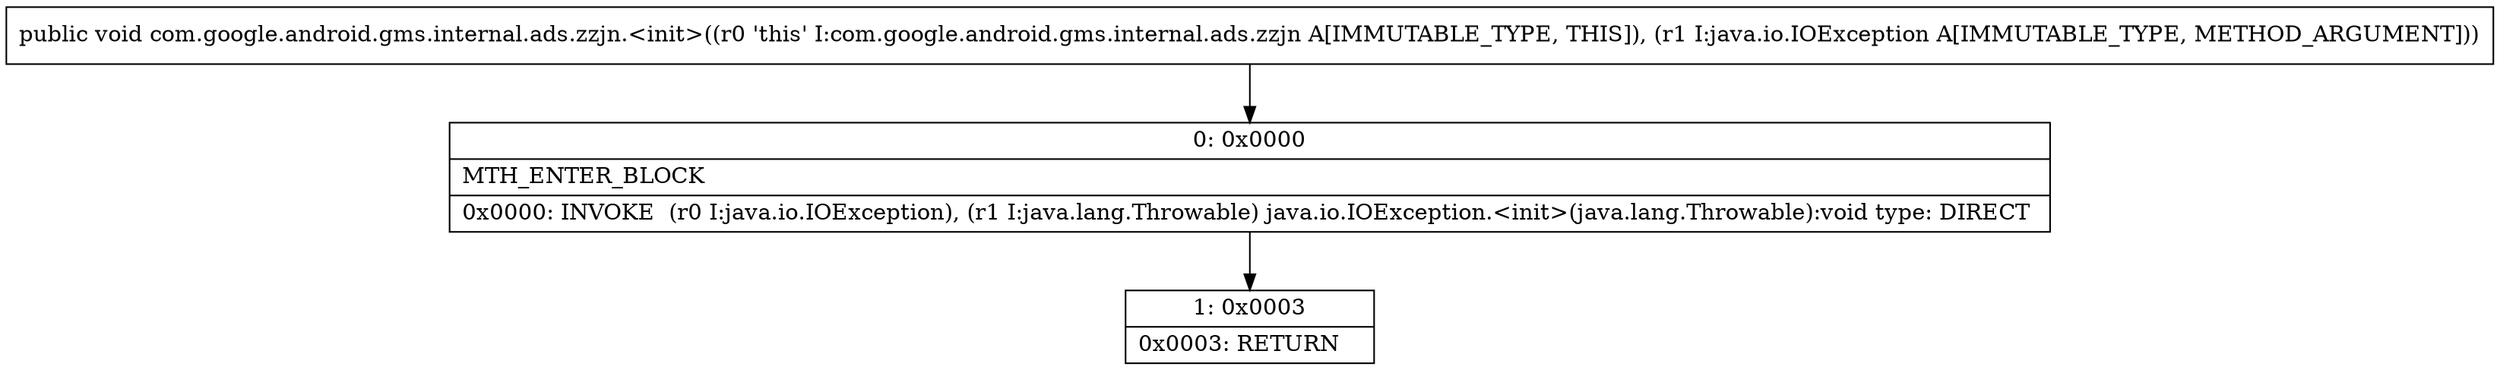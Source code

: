 digraph "CFG forcom.google.android.gms.internal.ads.zzjn.\<init\>(Ljava\/io\/IOException;)V" {
Node_0 [shape=record,label="{0\:\ 0x0000|MTH_ENTER_BLOCK\l|0x0000: INVOKE  (r0 I:java.io.IOException), (r1 I:java.lang.Throwable) java.io.IOException.\<init\>(java.lang.Throwable):void type: DIRECT \l}"];
Node_1 [shape=record,label="{1\:\ 0x0003|0x0003: RETURN   \l}"];
MethodNode[shape=record,label="{public void com.google.android.gms.internal.ads.zzjn.\<init\>((r0 'this' I:com.google.android.gms.internal.ads.zzjn A[IMMUTABLE_TYPE, THIS]), (r1 I:java.io.IOException A[IMMUTABLE_TYPE, METHOD_ARGUMENT])) }"];
MethodNode -> Node_0;
Node_0 -> Node_1;
}

